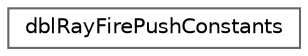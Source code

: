 digraph "Graphical Class Hierarchy"
{
 // LATEX_PDF_SIZE
  bgcolor="transparent";
  edge [fontname=Helvetica,fontsize=10,labelfontname=Helvetica,labelfontsize=10];
  node [fontname=Helvetica,fontsize=10,shape=box,height=0.2,width=0.4];
  rankdir="LR";
  Node0 [id="Node000000",label="dblRayFirePushConstants",height=0.2,width=0.4,color="grey40", fillcolor="white", style="filled",URL="$structdblRayFirePushConstants.html",tooltip=" "];
}
